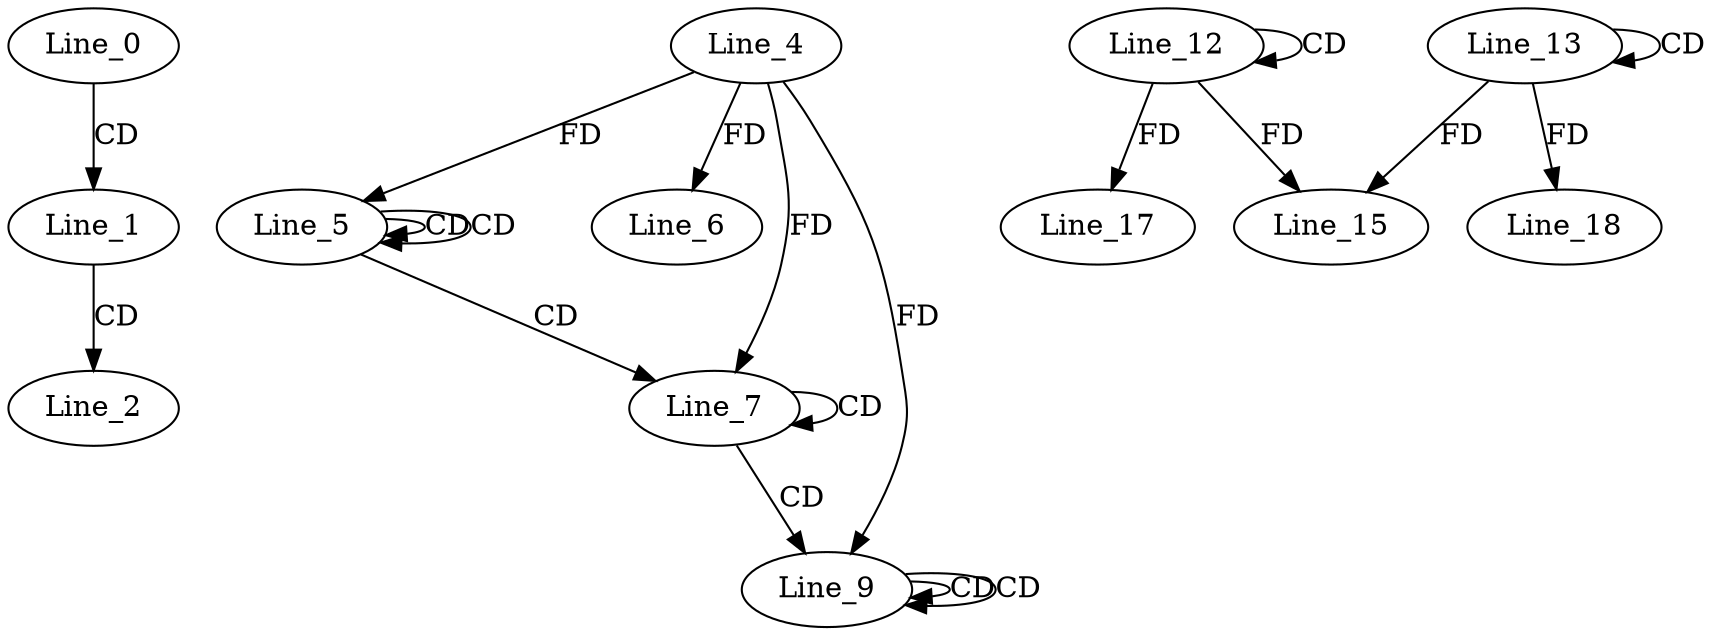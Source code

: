 digraph G {
  Line_0;
  Line_1;
  Line_2;
  Line_4;
  Line_5;
  Line_5;
  Line_5;
  Line_5;
  Line_5;
  Line_5;
  Line_5;
  Line_6;
  Line_5;
  Line_7;
  Line_7;
  Line_7;
  Line_7;
  Line_9;
  Line_9;
  Line_9;
  Line_12;
  Line_12;
  Line_13;
  Line_13;
  Line_15;
  Line_15;
  Line_17;
  Line_18;
  Line_0 -> Line_1 [ label="CD" ];
  Line_1 -> Line_2 [ label="CD" ];
  Line_4 -> Line_5 [ label="FD" ];
  Line_5 -> Line_5 [ label="CD" ];
  Line_5 -> Line_5 [ label="CD" ];
  Line_4 -> Line_6 [ label="FD" ];
  Line_5 -> Line_7 [ label="CD" ];
  Line_4 -> Line_7 [ label="FD" ];
  Line_7 -> Line_7 [ label="CD" ];
  Line_7 -> Line_9 [ label="CD" ];
  Line_9 -> Line_9 [ label="CD" ];
  Line_9 -> Line_9 [ label="CD" ];
  Line_4 -> Line_9 [ label="FD" ];
  Line_12 -> Line_12 [ label="CD" ];
  Line_13 -> Line_13 [ label="CD" ];
  Line_12 -> Line_15 [ label="FD" ];
  Line_13 -> Line_15 [ label="FD" ];
  Line_12 -> Line_17 [ label="FD" ];
  Line_13 -> Line_18 [ label="FD" ];
}
